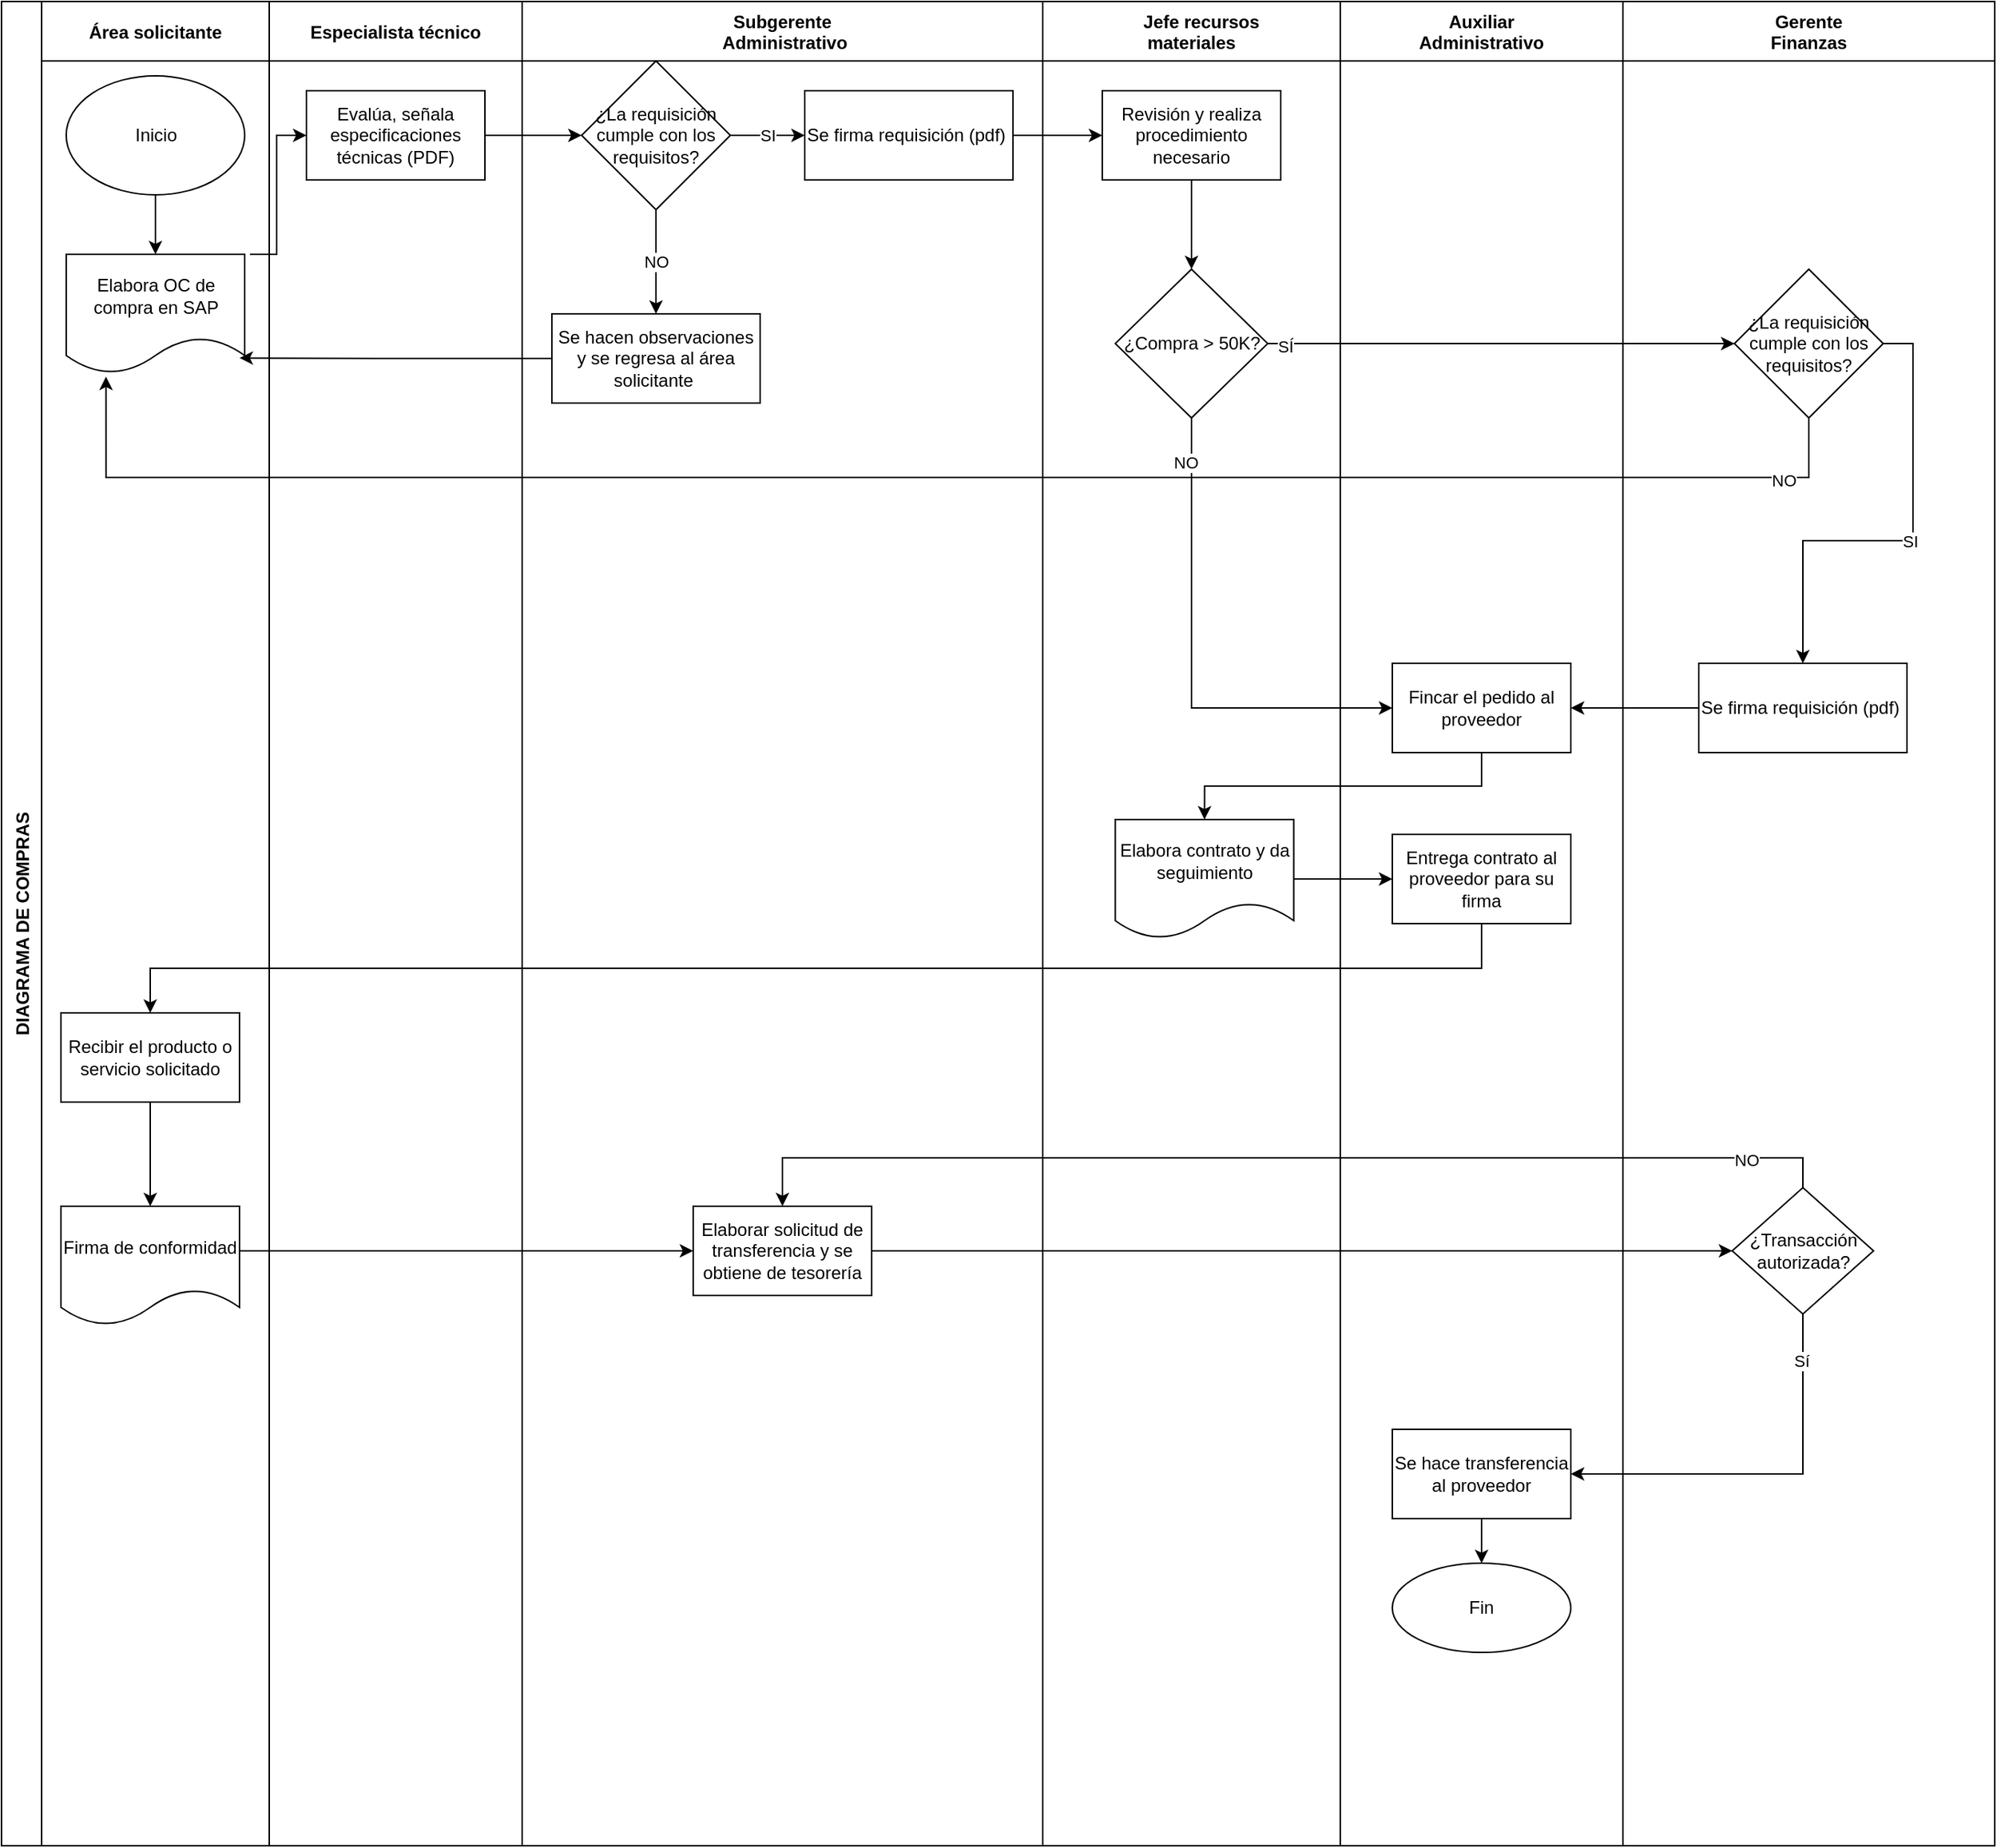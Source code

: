 <mxfile version="17.5.0" type="github">
  <diagram id="7JmZbwjB6ELUenlSnrYS" name="Page-1">
    <mxGraphModel dx="1483" dy="770" grid="1" gridSize="10" guides="1" tooltips="1" connect="1" arrows="1" fold="1" page="1" pageScale="1" pageWidth="827" pageHeight="1169" math="0" shadow="0">
      <root>
        <mxCell id="0" />
        <mxCell id="1" parent="0" />
        <mxCell id="d-YAenk6aBPuYDDSgrNd-1" value="DIAGRAMA DE COMPRAS" style="swimlane;childLayout=stackLayout;resizeParent=1;resizeParentMax=0;startSize=27;horizontal=0;horizontalStack=1;" vertex="1" parent="1">
          <mxGeometry x="30" y="80" width="900" height="1240" as="geometry" />
        </mxCell>
        <mxCell id="d-YAenk6aBPuYDDSgrNd-2" value="Área solicitante" style="swimlane;startSize=40;" vertex="1" parent="d-YAenk6aBPuYDDSgrNd-1">
          <mxGeometry x="27" width="153" height="1240" as="geometry" />
        </mxCell>
        <mxCell id="d-YAenk6aBPuYDDSgrNd-3" value="" style="edgeStyle=orthogonalEdgeStyle;rounded=0;orthogonalLoop=1;jettySize=auto;html=1;fontFamily=Helvetica;fontSize=12;fontColor=default;startSize=40;" edge="1" parent="d-YAenk6aBPuYDDSgrNd-2" source="d-YAenk6aBPuYDDSgrNd-4" target="d-YAenk6aBPuYDDSgrNd-5">
          <mxGeometry relative="1" as="geometry" />
        </mxCell>
        <mxCell id="d-YAenk6aBPuYDDSgrNd-4" value="Inicio" style="ellipse;whiteSpace=wrap;html=1;" vertex="1" parent="d-YAenk6aBPuYDDSgrNd-2">
          <mxGeometry x="16.5" y="50" width="120" height="80" as="geometry" />
        </mxCell>
        <mxCell id="d-YAenk6aBPuYDDSgrNd-5" value="Elabora OC de compra en SAP" style="shape=document;whiteSpace=wrap;html=1;boundedLbl=1;rounded=0;glass=0;fontFamily=Helvetica;fontSize=12;fontColor=default;startSize=40;strokeColor=default;fillColor=default;" vertex="1" parent="d-YAenk6aBPuYDDSgrNd-2">
          <mxGeometry x="16.5" y="170" width="120" height="80" as="geometry" />
        </mxCell>
        <mxCell id="d-YAenk6aBPuYDDSgrNd-8" value="Firma de conformidad" style="shape=document;whiteSpace=wrap;html=1;boundedLbl=1;rounded=0;glass=0;fontFamily=Helvetica;fontSize=12;fontColor=default;startSize=40;strokeColor=default;fillColor=default;" vertex="1" parent="d-YAenk6aBPuYDDSgrNd-2">
          <mxGeometry x="13" y="810" width="120" height="80" as="geometry" />
        </mxCell>
        <mxCell id="d-YAenk6aBPuYDDSgrNd-7" value="Recibir el producto o servicio solicitado" style="whiteSpace=wrap;html=1;rounded=0;glass=0;startSize=40;" vertex="1" parent="d-YAenk6aBPuYDDSgrNd-2">
          <mxGeometry x="13" y="680" width="120" height="60" as="geometry" />
        </mxCell>
        <mxCell id="d-YAenk6aBPuYDDSgrNd-6" style="edgeStyle=orthogonalEdgeStyle;rounded=0;orthogonalLoop=1;jettySize=auto;html=1;exitX=0.5;exitY=1;exitDx=0;exitDy=0;entryX=0.5;entryY=0;entryDx=0;entryDy=0;fontFamily=Helvetica;fontSize=12;fontColor=default;startSize=40;" edge="1" parent="d-YAenk6aBPuYDDSgrNd-2" source="d-YAenk6aBPuYDDSgrNd-7" target="d-YAenk6aBPuYDDSgrNd-8">
          <mxGeometry relative="1" as="geometry" />
        </mxCell>
        <mxCell id="d-YAenk6aBPuYDDSgrNd-34" value="Especialista técnico" style="swimlane;startSize=40;" vertex="1" parent="d-YAenk6aBPuYDDSgrNd-1">
          <mxGeometry x="180" width="170" height="1240" as="geometry" />
        </mxCell>
        <mxCell id="d-YAenk6aBPuYDDSgrNd-35" value="Evalúa, señala especificaciones técnicas (PDF)" style="whiteSpace=wrap;html=1;rounded=0;glass=0;startSize=40;" vertex="1" parent="d-YAenk6aBPuYDDSgrNd-34">
          <mxGeometry x="25" y="60" width="120" height="60" as="geometry" />
        </mxCell>
        <mxCell id="d-YAenk6aBPuYDDSgrNd-9" value="Subgerente&#xa; Administrativo" style="swimlane;startSize=40;rounded=0;glass=0;" vertex="1" parent="d-YAenk6aBPuYDDSgrNd-1">
          <mxGeometry x="350" width="350" height="1240" as="geometry">
            <mxRectangle x="147" width="30" height="480" as="alternateBounds" />
          </mxGeometry>
        </mxCell>
        <mxCell id="d-YAenk6aBPuYDDSgrNd-13" value="Elaborar solicitud de transferencia y se obtiene de tesorería" style="whiteSpace=wrap;html=1;rounded=0;glass=0;startSize=40;" vertex="1" parent="d-YAenk6aBPuYDDSgrNd-9">
          <mxGeometry x="115" y="810" width="120" height="60" as="geometry" />
        </mxCell>
        <mxCell id="d-YAenk6aBPuYDDSgrNd-82" value="NO" style="edgeStyle=orthogonalEdgeStyle;rounded=0;orthogonalLoop=1;jettySize=auto;html=1;exitX=0.5;exitY=1;exitDx=0;exitDy=0;entryX=0.5;entryY=0;entryDx=0;entryDy=0;" edge="1" parent="d-YAenk6aBPuYDDSgrNd-9" source="d-YAenk6aBPuYDDSgrNd-64" target="d-YAenk6aBPuYDDSgrNd-65">
          <mxGeometry relative="1" as="geometry" />
        </mxCell>
        <mxCell id="d-YAenk6aBPuYDDSgrNd-84" value="SI" style="edgeStyle=orthogonalEdgeStyle;rounded=0;orthogonalLoop=1;jettySize=auto;html=1;exitX=1;exitY=0.5;exitDx=0;exitDy=0;" edge="1" parent="d-YAenk6aBPuYDDSgrNd-9" source="d-YAenk6aBPuYDDSgrNd-64" target="d-YAenk6aBPuYDDSgrNd-68">
          <mxGeometry relative="1" as="geometry" />
        </mxCell>
        <mxCell id="d-YAenk6aBPuYDDSgrNd-64" value="¿La requisición cumple con los requisitos?" style="rhombus;whiteSpace=wrap;html=1;" vertex="1" parent="d-YAenk6aBPuYDDSgrNd-9">
          <mxGeometry x="40" y="40" width="100" height="100" as="geometry" />
        </mxCell>
        <mxCell id="d-YAenk6aBPuYDDSgrNd-65" value="Se hacen observaciones y se regresa al área solicitante&amp;nbsp;" style="whiteSpace=wrap;html=1;" vertex="1" parent="d-YAenk6aBPuYDDSgrNd-9">
          <mxGeometry x="20" y="210" width="140" height="60" as="geometry" />
        </mxCell>
        <mxCell id="d-YAenk6aBPuYDDSgrNd-68" value="Se firma requisición (pdf)&amp;nbsp;" style="rounded=0;whiteSpace=wrap;html=1;" vertex="1" parent="d-YAenk6aBPuYDDSgrNd-9">
          <mxGeometry x="190" y="60" width="140" height="60" as="geometry" />
        </mxCell>
        <mxCell id="d-YAenk6aBPuYDDSgrNd-14" value="    Jefe recursos &#xa;materiales" style="swimlane;startSize=40;" vertex="1" parent="d-YAenk6aBPuYDDSgrNd-1">
          <mxGeometry x="700" width="200" height="1240" as="geometry" />
        </mxCell>
        <mxCell id="d-YAenk6aBPuYDDSgrNd-16" value="    Jefe recursos &#xa;materiales" style="swimlane;startSize=40;" vertex="1" parent="d-YAenk6aBPuYDDSgrNd-14">
          <mxGeometry width="200" height="1240" as="geometry" />
        </mxCell>
        <mxCell id="d-YAenk6aBPuYDDSgrNd-104" style="edgeStyle=orthogonalEdgeStyle;rounded=0;orthogonalLoop=1;jettySize=auto;html=1;exitX=0.5;exitY=1;exitDx=0;exitDy=0;entryX=0.5;entryY=0;entryDx=0;entryDy=0;" edge="1" parent="d-YAenk6aBPuYDDSgrNd-16" source="d-YAenk6aBPuYDDSgrNd-102" target="d-YAenk6aBPuYDDSgrNd-25">
          <mxGeometry relative="1" as="geometry" />
        </mxCell>
        <mxCell id="d-YAenk6aBPuYDDSgrNd-102" value="&lt;span&gt;Revisión y realiza procedimiento necesario&lt;/span&gt;" style="whiteSpace=wrap;html=1;rounded=0;" vertex="1" parent="d-YAenk6aBPuYDDSgrNd-16">
          <mxGeometry x="40" y="60" width="120" height="60" as="geometry" />
        </mxCell>
        <mxCell id="d-YAenk6aBPuYDDSgrNd-25" value="¿Compra &amp;gt; 50K?" style="rhombus;whiteSpace=wrap;html=1;rounded=0;glass=0;fontFamily=Helvetica;fontSize=12;fontColor=default;startSize=40;strokeColor=default;fillColor=default;" vertex="1" parent="d-YAenk6aBPuYDDSgrNd-16">
          <mxGeometry x="48.75" y="180" width="102.5" height="100" as="geometry" />
        </mxCell>
        <mxCell id="d-YAenk6aBPuYDDSgrNd-106" value="Elabora contrato y da seguimiento" style="shape=document;whiteSpace=wrap;html=1;boundedLbl=1;rounded=0;glass=0;fontFamily=Helvetica;fontSize=12;fontColor=default;startSize=40;strokeColor=default;fillColor=default;" vertex="1" parent="d-YAenk6aBPuYDDSgrNd-16">
          <mxGeometry x="48.75" y="550" width="120" height="80" as="geometry" />
        </mxCell>
        <mxCell id="d-YAenk6aBPuYDDSgrNd-51" value="" style="edgeStyle=orthogonalEdgeStyle;rounded=0;orthogonalLoop=1;jettySize=auto;html=1;fontFamily=Helvetica;fontSize=12;fontColor=default;startSize=40;" edge="1" parent="d-YAenk6aBPuYDDSgrNd-1" source="d-YAenk6aBPuYDDSgrNd-8" target="d-YAenk6aBPuYDDSgrNd-13">
          <mxGeometry relative="1" as="geometry">
            <Array as="points">
              <mxPoint x="340" y="840" />
              <mxPoint x="340" y="840" />
            </Array>
          </mxGeometry>
        </mxCell>
        <mxCell id="d-YAenk6aBPuYDDSgrNd-81" style="edgeStyle=orthogonalEdgeStyle;rounded=0;orthogonalLoop=1;jettySize=auto;html=1;entryX=0;entryY=0.5;entryDx=0;entryDy=0;" edge="1" parent="d-YAenk6aBPuYDDSgrNd-1" target="d-YAenk6aBPuYDDSgrNd-35">
          <mxGeometry relative="1" as="geometry">
            <mxPoint x="167" y="170" as="sourcePoint" />
            <Array as="points">
              <mxPoint x="185" y="170" />
              <mxPoint x="185" y="90" />
            </Array>
          </mxGeometry>
        </mxCell>
        <mxCell id="d-YAenk6aBPuYDDSgrNd-83" style="edgeStyle=orthogonalEdgeStyle;rounded=0;orthogonalLoop=1;jettySize=auto;html=1;exitX=0;exitY=0.5;exitDx=0;exitDy=0;entryX=0.971;entryY=0.871;entryDx=0;entryDy=0;entryPerimeter=0;" edge="1" parent="d-YAenk6aBPuYDDSgrNd-1" source="d-YAenk6aBPuYDDSgrNd-65" target="d-YAenk6aBPuYDDSgrNd-5">
          <mxGeometry relative="1" as="geometry" />
        </mxCell>
        <mxCell id="d-YAenk6aBPuYDDSgrNd-88" style="edgeStyle=orthogonalEdgeStyle;rounded=0;orthogonalLoop=1;jettySize=auto;html=1;exitX=1;exitY=0.5;exitDx=0;exitDy=0;entryX=0;entryY=0.5;entryDx=0;entryDy=0;" edge="1" parent="d-YAenk6aBPuYDDSgrNd-1" source="d-YAenk6aBPuYDDSgrNd-35" target="d-YAenk6aBPuYDDSgrNd-64">
          <mxGeometry relative="1" as="geometry" />
        </mxCell>
        <mxCell id="d-YAenk6aBPuYDDSgrNd-103" value="" style="edgeStyle=orthogonalEdgeStyle;rounded=0;orthogonalLoop=1;jettySize=auto;html=1;" edge="1" parent="d-YAenk6aBPuYDDSgrNd-1" source="d-YAenk6aBPuYDDSgrNd-68" target="d-YAenk6aBPuYDDSgrNd-102">
          <mxGeometry relative="1" as="geometry" />
        </mxCell>
        <mxCell id="d-YAenk6aBPuYDDSgrNd-36" value="Gerente &#xa;Finanzas" style="swimlane;startSize=40;" vertex="1" parent="1">
          <mxGeometry x="1120" y="80" width="250" height="1240" as="geometry" />
        </mxCell>
        <mxCell id="d-YAenk6aBPuYDDSgrNd-90" value="¿La requisición cumple con los requisitos?" style="rhombus;whiteSpace=wrap;html=1;" vertex="1" parent="d-YAenk6aBPuYDDSgrNd-36">
          <mxGeometry x="75" y="180" width="100" height="100" as="geometry" />
        </mxCell>
        <mxCell id="d-YAenk6aBPuYDDSgrNd-113" value="¿Transacción autorizada?" style="rhombus;whiteSpace=wrap;html=1;" vertex="1" parent="d-YAenk6aBPuYDDSgrNd-36">
          <mxGeometry x="73.5" y="797.5" width="95" height="85" as="geometry" />
        </mxCell>
        <mxCell id="d-YAenk6aBPuYDDSgrNd-114" value="Se firma requisición (pdf)&amp;nbsp;" style="rounded=0;whiteSpace=wrap;html=1;" vertex="1" parent="d-YAenk6aBPuYDDSgrNd-36">
          <mxGeometry x="51" y="445" width="140" height="60" as="geometry" />
        </mxCell>
        <mxCell id="d-YAenk6aBPuYDDSgrNd-96" value="SI" style="edgeStyle=orthogonalEdgeStyle;rounded=0;orthogonalLoop=1;jettySize=auto;html=1;exitX=1;exitY=0.5;exitDx=0;exitDy=0;" edge="1" parent="d-YAenk6aBPuYDDSgrNd-36" source="d-YAenk6aBPuYDDSgrNd-90" target="d-YAenk6aBPuYDDSgrNd-114">
          <mxGeometry relative="1" as="geometry" />
        </mxCell>
        <mxCell id="d-YAenk6aBPuYDDSgrNd-91" style="edgeStyle=orthogonalEdgeStyle;rounded=0;orthogonalLoop=1;jettySize=auto;html=1;exitX=1;exitY=0.5;exitDx=0;exitDy=0;" edge="1" parent="1" source="d-YAenk6aBPuYDDSgrNd-25" target="d-YAenk6aBPuYDDSgrNd-90">
          <mxGeometry relative="1" as="geometry" />
        </mxCell>
        <mxCell id="d-YAenk6aBPuYDDSgrNd-94" value="SÍ" style="edgeLabel;html=1;align=center;verticalAlign=middle;resizable=0;points=[];" vertex="1" connectable="0" parent="d-YAenk6aBPuYDDSgrNd-91">
          <mxGeometry x="-0.93" y="-2" relative="1" as="geometry">
            <mxPoint as="offset" />
          </mxGeometry>
        </mxCell>
        <mxCell id="d-YAenk6aBPuYDDSgrNd-98" style="edgeStyle=orthogonalEdgeStyle;rounded=0;orthogonalLoop=1;jettySize=auto;html=1;exitX=0.5;exitY=1;exitDx=0;exitDy=0;entryX=0.223;entryY=1.028;entryDx=0;entryDy=0;entryPerimeter=0;" edge="1" parent="1" source="d-YAenk6aBPuYDDSgrNd-90" target="d-YAenk6aBPuYDDSgrNd-5">
          <mxGeometry relative="1" as="geometry">
            <Array as="points">
              <mxPoint x="1245" y="400" />
              <mxPoint x="100" y="400" />
            </Array>
          </mxGeometry>
        </mxCell>
        <mxCell id="d-YAenk6aBPuYDDSgrNd-99" value="NO" style="edgeLabel;html=1;align=center;verticalAlign=middle;resizable=0;points=[];" vertex="1" connectable="0" parent="d-YAenk6aBPuYDDSgrNd-98">
          <mxGeometry x="-0.908" y="2" relative="1" as="geometry">
            <mxPoint as="offset" />
          </mxGeometry>
        </mxCell>
        <mxCell id="d-YAenk6aBPuYDDSgrNd-100" style="edgeStyle=orthogonalEdgeStyle;rounded=0;orthogonalLoop=1;jettySize=auto;html=1;exitX=0.5;exitY=1;exitDx=0;exitDy=0;entryX=0;entryY=0.5;entryDx=0;entryDy=0;" edge="1" parent="1" source="d-YAenk6aBPuYDDSgrNd-25" target="d-YAenk6aBPuYDDSgrNd-95">
          <mxGeometry relative="1" as="geometry" />
        </mxCell>
        <mxCell id="d-YAenk6aBPuYDDSgrNd-101" value="NO" style="edgeLabel;html=1;align=center;verticalAlign=middle;resizable=0;points=[];" vertex="1" connectable="0" parent="d-YAenk6aBPuYDDSgrNd-100">
          <mxGeometry x="-0.817" y="-4" relative="1" as="geometry">
            <mxPoint as="offset" />
          </mxGeometry>
        </mxCell>
        <mxCell id="d-YAenk6aBPuYDDSgrNd-107" style="edgeStyle=orthogonalEdgeStyle;rounded=0;orthogonalLoop=1;jettySize=auto;html=1;exitX=0.5;exitY=1;exitDx=0;exitDy=0;entryX=0.5;entryY=0;entryDx=0;entryDy=0;" edge="1" parent="1" source="d-YAenk6aBPuYDDSgrNd-95" target="d-YAenk6aBPuYDDSgrNd-106">
          <mxGeometry relative="1" as="geometry" />
        </mxCell>
        <mxCell id="d-YAenk6aBPuYDDSgrNd-111" style="edgeStyle=orthogonalEdgeStyle;rounded=0;orthogonalLoop=1;jettySize=auto;html=1;exitX=1;exitY=0.5;exitDx=0;exitDy=0;entryX=0;entryY=0.5;entryDx=0;entryDy=0;" edge="1" parent="1" source="d-YAenk6aBPuYDDSgrNd-106" target="d-YAenk6aBPuYDDSgrNd-30">
          <mxGeometry relative="1" as="geometry" />
        </mxCell>
        <mxCell id="d-YAenk6aBPuYDDSgrNd-23" value="Auxiliar &#xa;Administrativo" style="swimlane;startSize=40;" vertex="1" parent="1">
          <mxGeometry x="930" y="80" width="190" height="1240" as="geometry" />
        </mxCell>
        <mxCell id="d-YAenk6aBPuYDDSgrNd-28" value="" style="edgeStyle=orthogonalEdgeStyle;rounded=0;orthogonalLoop=1;jettySize=auto;html=1;fontFamily=Helvetica;fontSize=12;fontColor=default;startSize=40;" edge="1" parent="d-YAenk6aBPuYDDSgrNd-23" source="d-YAenk6aBPuYDDSgrNd-26">
          <mxGeometry relative="1" as="geometry">
            <mxPoint x="95" y="535" as="targetPoint" />
          </mxGeometry>
        </mxCell>
        <mxCell id="d-YAenk6aBPuYDDSgrNd-30" value="Entrega contrato al proveedor para su firma" style="whiteSpace=wrap;html=1;rounded=0;glass=0;startSize=40;" vertex="1" parent="d-YAenk6aBPuYDDSgrNd-23">
          <mxGeometry x="35" y="560" width="120" height="60" as="geometry" />
        </mxCell>
        <mxCell id="d-YAenk6aBPuYDDSgrNd-31" value="Se hace transferencia al proveedor" style="whiteSpace=wrap;html=1;rounded=0;glass=0;startSize=40;" vertex="1" parent="d-YAenk6aBPuYDDSgrNd-23">
          <mxGeometry x="35" y="960" width="120" height="60" as="geometry" />
        </mxCell>
        <mxCell id="d-YAenk6aBPuYDDSgrNd-32" value="Fin" style="ellipse;whiteSpace=wrap;html=1;rounded=0;glass=0;startSize=40;" vertex="1" parent="d-YAenk6aBPuYDDSgrNd-23">
          <mxGeometry x="35" y="1050" width="120" height="60" as="geometry" />
        </mxCell>
        <mxCell id="d-YAenk6aBPuYDDSgrNd-33" value="" style="edgeStyle=orthogonalEdgeStyle;rounded=0;orthogonalLoop=1;jettySize=auto;html=1;fontFamily=Helvetica;fontSize=12;fontColor=default;startSize=40;" edge="1" parent="d-YAenk6aBPuYDDSgrNd-23" source="d-YAenk6aBPuYDDSgrNd-31" target="d-YAenk6aBPuYDDSgrNd-32">
          <mxGeometry relative="1" as="geometry" />
        </mxCell>
        <mxCell id="d-YAenk6aBPuYDDSgrNd-95" value="&lt;span&gt;Fincar el pedido al proveedor&lt;/span&gt;" style="whiteSpace=wrap;html=1;" vertex="1" parent="d-YAenk6aBPuYDDSgrNd-23">
          <mxGeometry x="35" y="445" width="120" height="60" as="geometry" />
        </mxCell>
        <mxCell id="d-YAenk6aBPuYDDSgrNd-112" style="edgeStyle=orthogonalEdgeStyle;rounded=0;orthogonalLoop=1;jettySize=auto;html=1;exitX=0.5;exitY=1;exitDx=0;exitDy=0;entryX=0.5;entryY=0;entryDx=0;entryDy=0;" edge="1" parent="1" source="d-YAenk6aBPuYDDSgrNd-30" target="d-YAenk6aBPuYDDSgrNd-7">
          <mxGeometry relative="1" as="geometry" />
        </mxCell>
        <mxCell id="d-YAenk6aBPuYDDSgrNd-115" value="" style="edgeStyle=orthogonalEdgeStyle;rounded=0;orthogonalLoop=1;jettySize=auto;html=1;" edge="1" parent="1" source="d-YAenk6aBPuYDDSgrNd-114" target="d-YAenk6aBPuYDDSgrNd-95">
          <mxGeometry relative="1" as="geometry" />
        </mxCell>
        <mxCell id="d-YAenk6aBPuYDDSgrNd-116" style="edgeStyle=orthogonalEdgeStyle;rounded=0;orthogonalLoop=1;jettySize=auto;html=1;entryX=1;entryY=0.5;entryDx=0;entryDy=0;exitX=0.5;exitY=1;exitDx=0;exitDy=0;" edge="1" parent="1" source="d-YAenk6aBPuYDDSgrNd-113" target="d-YAenk6aBPuYDDSgrNd-31">
          <mxGeometry relative="1" as="geometry">
            <Array as="points">
              <mxPoint x="1241" y="1070" />
            </Array>
          </mxGeometry>
        </mxCell>
        <mxCell id="d-YAenk6aBPuYDDSgrNd-117" value="Sí" style="edgeLabel;html=1;align=center;verticalAlign=middle;resizable=0;points=[];" vertex="1" connectable="0" parent="d-YAenk6aBPuYDDSgrNd-116">
          <mxGeometry x="-0.772" y="-1" relative="1" as="geometry">
            <mxPoint y="1" as="offset" />
          </mxGeometry>
        </mxCell>
        <mxCell id="d-YAenk6aBPuYDDSgrNd-118" style="edgeStyle=orthogonalEdgeStyle;rounded=0;orthogonalLoop=1;jettySize=auto;html=1;exitX=0.5;exitY=0;exitDx=0;exitDy=0;entryX=0.5;entryY=0;entryDx=0;entryDy=0;" edge="1" parent="1" source="d-YAenk6aBPuYDDSgrNd-113" target="d-YAenk6aBPuYDDSgrNd-13">
          <mxGeometry relative="1" as="geometry" />
        </mxCell>
        <mxCell id="d-YAenk6aBPuYDDSgrNd-119" value="NO" style="edgeLabel;html=1;align=center;verticalAlign=middle;resizable=0;points=[];" vertex="1" connectable="0" parent="d-YAenk6aBPuYDDSgrNd-118">
          <mxGeometry x="-0.84" y="1" relative="1" as="geometry">
            <mxPoint x="1" as="offset" />
          </mxGeometry>
        </mxCell>
        <mxCell id="d-YAenk6aBPuYDDSgrNd-120" style="edgeStyle=orthogonalEdgeStyle;rounded=0;orthogonalLoop=1;jettySize=auto;html=1;exitX=1;exitY=0.5;exitDx=0;exitDy=0;entryX=0;entryY=0.5;entryDx=0;entryDy=0;" edge="1" parent="1" source="d-YAenk6aBPuYDDSgrNd-13" target="d-YAenk6aBPuYDDSgrNd-113">
          <mxGeometry relative="1" as="geometry" />
        </mxCell>
      </root>
    </mxGraphModel>
  </diagram>
</mxfile>
